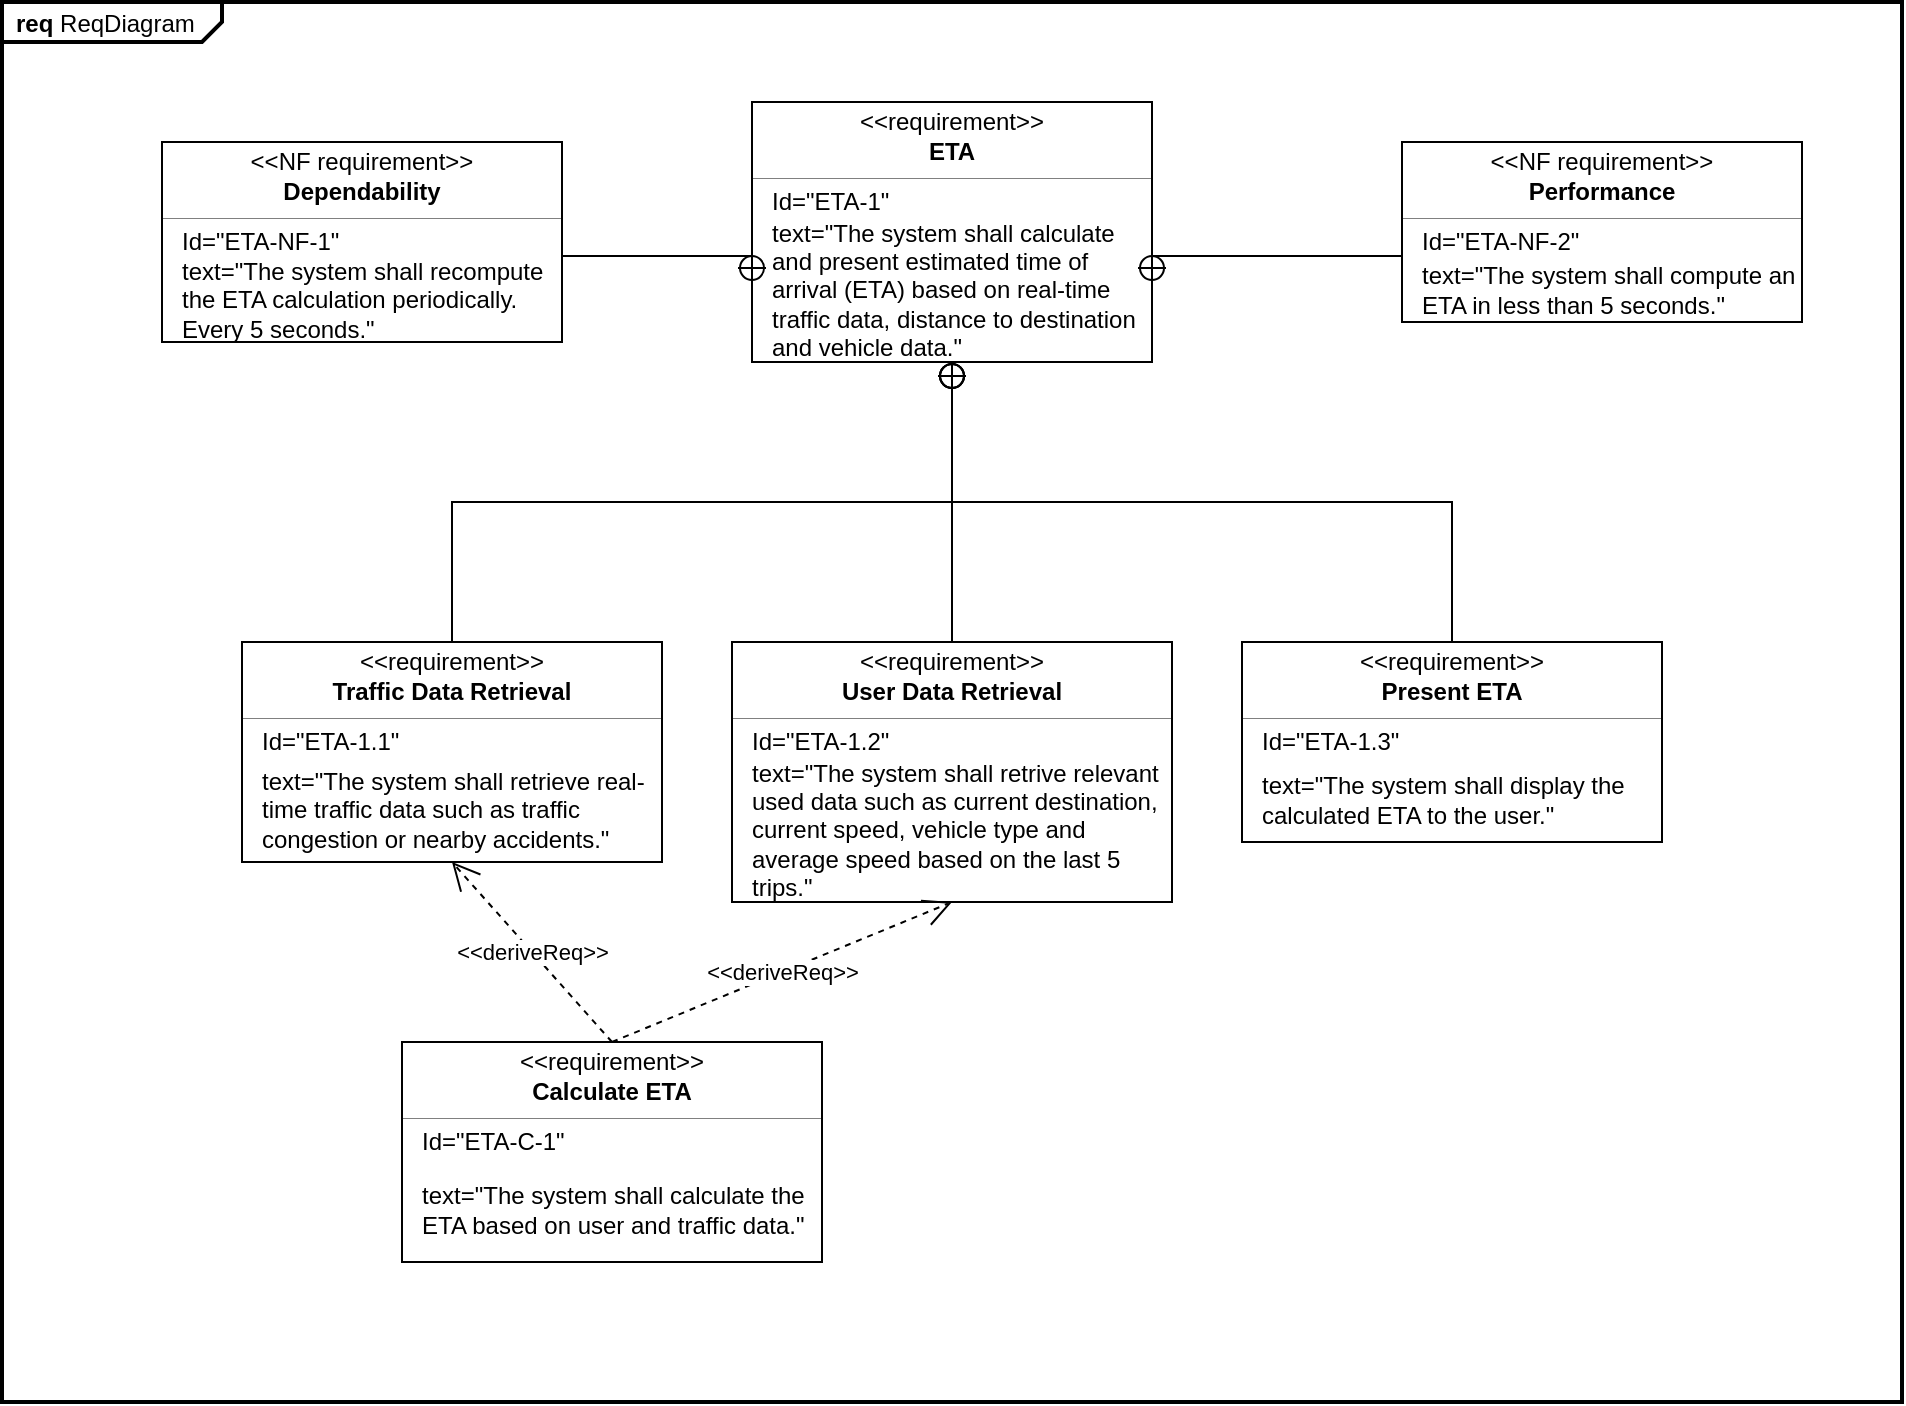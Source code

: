 <mxfile version="26.2.2">
  <diagram name="Page-1" id="RYryXJgeClwT_s10glKc">
    <mxGraphModel dx="1191" dy="703" grid="1" gridSize="10" guides="1" tooltips="1" connect="1" arrows="1" fold="1" page="1" pageScale="1" pageWidth="1200" pageHeight="1600" math="0" shadow="0">
      <root>
        <mxCell id="0" />
        <mxCell id="1" parent="0" />
        <mxCell id="uUtpc5BEV1a3jRWs49Oi-1" value="&lt;p style=&quot;margin:0px;margin-top:4px;margin-left:7px;text-align:left;&quot;&gt;&lt;b&gt;req&lt;/b&gt;  ReqDiagram&lt;/p&gt;" style="html=1;shape=mxgraph.sysml.package;overflow=fill;labelX=110;strokeWidth=2;align=center;" vertex="1" parent="1">
          <mxGeometry x="170" y="130" width="950" height="700" as="geometry" />
        </mxCell>
        <mxCell id="uUtpc5BEV1a3jRWs49Oi-2" value="" style="rounded=0;html=1;labelBackgroundColor=none;endArrow=none;edgeStyle=elbowEdgeStyle;elbow=vertical;startArrow=sysMLPackCont;startSize=12;exitX=0.5;exitY=1;exitDx=0;exitDy=0;" edge="1" source="uUtpc5BEV1a3jRWs49Oi-9" target="uUtpc5BEV1a3jRWs49Oi-16" parent="1">
          <mxGeometry relative="1" as="geometry">
            <mxPoint x="540" y="360.0" as="sourcePoint" />
            <mxPoint x="450" y="450" as="targetPoint" />
          </mxGeometry>
        </mxCell>
        <mxCell id="uUtpc5BEV1a3jRWs49Oi-3" value="" style="rounded=0;html=1;labelBackgroundColor=none;endArrow=none;edgeStyle=elbowEdgeStyle;elbow=vertical;startArrow=sysMLPackCont;startSize=12;exitX=0.5;exitY=1;exitDx=0;exitDy=0;" edge="1" source="uUtpc5BEV1a3jRWs49Oi-9" target="uUtpc5BEV1a3jRWs49Oi-10" parent="1">
          <mxGeometry relative="1" as="geometry">
            <mxPoint x="540" y="360" as="sourcePoint" />
            <mxPoint x="630" y="450.0" as="targetPoint" />
          </mxGeometry>
        </mxCell>
        <mxCell id="uUtpc5BEV1a3jRWs49Oi-4" value="" style="fontStyle=1;align=center;verticalAlign=middle;childLayout=stackLayout;horizontal=1;horizontalStack=0;resizeParent=1;resizeParentMax=0;resizeLast=0;marginBottom=0;" vertex="1" parent="1">
          <mxGeometry x="545" y="180" width="200" height="130" as="geometry" />
        </mxCell>
        <mxCell id="uUtpc5BEV1a3jRWs49Oi-5" value="&amp;lt;&amp;lt;requirement&amp;gt;&amp;gt;" style="html=1;align=center;spacing=0;verticalAlign=middle;strokeColor=none;fillColor=none;whiteSpace=wrap;spacingTop=3;" vertex="1" parent="uUtpc5BEV1a3jRWs49Oi-4">
          <mxGeometry width="200" height="16" as="geometry" />
        </mxCell>
        <mxCell id="uUtpc5BEV1a3jRWs49Oi-6" value="ETA" style="html=1;align=center;spacing=0;verticalAlign=middle;strokeColor=none;fillColor=none;whiteSpace=wrap;fontStyle=1" vertex="1" parent="uUtpc5BEV1a3jRWs49Oi-4">
          <mxGeometry y="16" width="200" height="18" as="geometry" />
        </mxCell>
        <mxCell id="uUtpc5BEV1a3jRWs49Oi-7" value="" style="line;strokeWidth=0.25;fillColor=none;align=left;verticalAlign=middle;spacingTop=-1;spacingLeft=3;spacingRight=3;rotatable=0;labelPosition=right;points=[];portConstraint=eastwest;" vertex="1" parent="uUtpc5BEV1a3jRWs49Oi-4">
          <mxGeometry y="34" width="200" height="8" as="geometry" />
        </mxCell>
        <mxCell id="uUtpc5BEV1a3jRWs49Oi-8" value="Id=&quot;ETA-1&quot;" style="html=1;align=left;spacing=0;verticalAlign=middle;strokeColor=none;fillColor=none;whiteSpace=wrap;spacingLeft=10;" vertex="1" parent="uUtpc5BEV1a3jRWs49Oi-4">
          <mxGeometry y="42" width="200" height="16" as="geometry" />
        </mxCell>
        <mxCell id="uUtpc5BEV1a3jRWs49Oi-9" value="text=&quot;The system shall calculate and present estimated time of arrival (ETA) based on real-time traffic data, distance to destination and vehicle data.&quot;" style="html=1;align=left;spacing=0;verticalAlign=middle;strokeColor=none;fillColor=none;whiteSpace=wrap;spacingLeft=10;" vertex="1" parent="uUtpc5BEV1a3jRWs49Oi-4">
          <mxGeometry y="58" width="200" height="72" as="geometry" />
        </mxCell>
        <mxCell id="uUtpc5BEV1a3jRWs49Oi-10" value="" style="fontStyle=1;align=center;verticalAlign=middle;childLayout=stackLayout;horizontal=1;horizontalStack=0;resizeParent=1;resizeParentMax=0;resizeLast=0;marginBottom=0;" vertex="1" parent="1">
          <mxGeometry x="535" y="450.0" width="220" height="130" as="geometry" />
        </mxCell>
        <mxCell id="uUtpc5BEV1a3jRWs49Oi-11" value="&amp;lt;&amp;lt;requirement&amp;gt;&amp;gt;" style="html=1;align=center;spacing=0;verticalAlign=middle;strokeColor=none;fillColor=none;whiteSpace=wrap;spacingTop=3;" vertex="1" parent="uUtpc5BEV1a3jRWs49Oi-10">
          <mxGeometry width="220" height="16" as="geometry" />
        </mxCell>
        <mxCell id="uUtpc5BEV1a3jRWs49Oi-12" value="User Data Retrieval" style="html=1;align=center;spacing=0;verticalAlign=middle;strokeColor=none;fillColor=none;whiteSpace=wrap;fontStyle=1" vertex="1" parent="uUtpc5BEV1a3jRWs49Oi-10">
          <mxGeometry y="16" width="220" height="18" as="geometry" />
        </mxCell>
        <mxCell id="uUtpc5BEV1a3jRWs49Oi-13" value="" style="line;strokeWidth=0.25;fillColor=none;align=left;verticalAlign=middle;spacingTop=-1;spacingLeft=3;spacingRight=3;rotatable=0;labelPosition=right;points=[];portConstraint=eastwest;" vertex="1" parent="uUtpc5BEV1a3jRWs49Oi-10">
          <mxGeometry y="34" width="220" height="8" as="geometry" />
        </mxCell>
        <mxCell id="uUtpc5BEV1a3jRWs49Oi-14" value="Id=&quot;ETA-1.2&quot;" style="html=1;align=left;spacing=0;verticalAlign=middle;strokeColor=none;fillColor=none;whiteSpace=wrap;spacingLeft=10;" vertex="1" parent="uUtpc5BEV1a3jRWs49Oi-10">
          <mxGeometry y="42" width="220" height="16" as="geometry" />
        </mxCell>
        <mxCell id="uUtpc5BEV1a3jRWs49Oi-15" value="text=&quot;The system shall retrive relevant used data such as current destination, current speed, vehicle type and average speed based on the last 5 trips.&quot;" style="html=1;align=left;spacing=0;verticalAlign=middle;strokeColor=none;fillColor=none;whiteSpace=wrap;spacingLeft=10;" vertex="1" parent="uUtpc5BEV1a3jRWs49Oi-10">
          <mxGeometry y="58" width="220" height="72" as="geometry" />
        </mxCell>
        <mxCell id="uUtpc5BEV1a3jRWs49Oi-16" value="" style="fontStyle=1;align=center;verticalAlign=middle;childLayout=stackLayout;horizontal=1;horizontalStack=0;resizeParent=1;resizeParentMax=0;resizeLast=0;marginBottom=0;" vertex="1" parent="1">
          <mxGeometry x="290" y="450.0" width="210" height="110" as="geometry" />
        </mxCell>
        <mxCell id="uUtpc5BEV1a3jRWs49Oi-17" value="&amp;lt;&amp;lt;requirement&amp;gt;&amp;gt;" style="html=1;align=center;spacing=0;verticalAlign=middle;strokeColor=none;fillColor=none;whiteSpace=wrap;spacingTop=3;" vertex="1" parent="uUtpc5BEV1a3jRWs49Oi-16">
          <mxGeometry width="210" height="16" as="geometry" />
        </mxCell>
        <mxCell id="uUtpc5BEV1a3jRWs49Oi-18" value="Traffic Data Retrieval" style="html=1;align=center;spacing=0;verticalAlign=middle;strokeColor=none;fillColor=none;whiteSpace=wrap;fontStyle=1" vertex="1" parent="uUtpc5BEV1a3jRWs49Oi-16">
          <mxGeometry y="16" width="210" height="18" as="geometry" />
        </mxCell>
        <mxCell id="uUtpc5BEV1a3jRWs49Oi-19" value="" style="line;strokeWidth=0.25;fillColor=none;align=left;verticalAlign=middle;spacingTop=-1;spacingLeft=3;spacingRight=3;rotatable=0;labelPosition=right;points=[];portConstraint=eastwest;" vertex="1" parent="uUtpc5BEV1a3jRWs49Oi-16">
          <mxGeometry y="34" width="210" height="8" as="geometry" />
        </mxCell>
        <mxCell id="uUtpc5BEV1a3jRWs49Oi-20" value="Id=&quot;ETA-1.1&quot;" style="html=1;align=left;spacing=0;verticalAlign=middle;strokeColor=none;fillColor=none;whiteSpace=wrap;spacingLeft=10;" vertex="1" parent="uUtpc5BEV1a3jRWs49Oi-16">
          <mxGeometry y="42" width="210" height="16" as="geometry" />
        </mxCell>
        <mxCell id="uUtpc5BEV1a3jRWs49Oi-21" value="text=&quot;The system shall retrieve real-time traffic data such as traffic congestion or nearby accidents.&quot;" style="html=1;align=left;spacing=0;verticalAlign=middle;strokeColor=none;fillColor=none;whiteSpace=wrap;spacingLeft=10;" vertex="1" parent="uUtpc5BEV1a3jRWs49Oi-16">
          <mxGeometry y="58" width="210" height="52" as="geometry" />
        </mxCell>
        <mxCell id="uUtpc5BEV1a3jRWs49Oi-22" value="" style="fontStyle=1;align=center;verticalAlign=middle;childLayout=stackLayout;horizontal=1;horizontalStack=0;resizeParent=1;resizeParentMax=0;resizeLast=0;marginBottom=0;" vertex="1" parent="1">
          <mxGeometry x="370" y="650" width="210" height="110" as="geometry" />
        </mxCell>
        <mxCell id="uUtpc5BEV1a3jRWs49Oi-23" value="&amp;lt;&amp;lt;requirement&amp;gt;&amp;gt;" style="html=1;align=center;spacing=0;verticalAlign=middle;strokeColor=none;fillColor=none;whiteSpace=wrap;spacingTop=3;" vertex="1" parent="uUtpc5BEV1a3jRWs49Oi-22">
          <mxGeometry width="210" height="16" as="geometry" />
        </mxCell>
        <mxCell id="uUtpc5BEV1a3jRWs49Oi-24" value="Calculate ETA" style="html=1;align=center;spacing=0;verticalAlign=middle;strokeColor=none;fillColor=none;whiteSpace=wrap;fontStyle=1" vertex="1" parent="uUtpc5BEV1a3jRWs49Oi-22">
          <mxGeometry y="16" width="210" height="18" as="geometry" />
        </mxCell>
        <mxCell id="uUtpc5BEV1a3jRWs49Oi-25" value="" style="line;strokeWidth=0.25;fillColor=none;align=left;verticalAlign=middle;spacingTop=-1;spacingLeft=3;spacingRight=3;rotatable=0;labelPosition=right;points=[];portConstraint=eastwest;" vertex="1" parent="uUtpc5BEV1a3jRWs49Oi-22">
          <mxGeometry y="34" width="210" height="8" as="geometry" />
        </mxCell>
        <mxCell id="uUtpc5BEV1a3jRWs49Oi-26" value="Id=&quot;ETA-C-1&quot;" style="html=1;align=left;spacing=0;verticalAlign=middle;strokeColor=none;fillColor=none;whiteSpace=wrap;spacingLeft=10;" vertex="1" parent="uUtpc5BEV1a3jRWs49Oi-22">
          <mxGeometry y="42" width="210" height="16" as="geometry" />
        </mxCell>
        <mxCell id="uUtpc5BEV1a3jRWs49Oi-27" value="text=&quot;The system shall calculate the ETA based on user and traffic data.&quot;" style="html=1;align=left;spacing=0;verticalAlign=middle;strokeColor=none;fillColor=none;whiteSpace=wrap;spacingLeft=10;" vertex="1" parent="uUtpc5BEV1a3jRWs49Oi-22">
          <mxGeometry y="58" width="210" height="52" as="geometry" />
        </mxCell>
        <mxCell id="uUtpc5BEV1a3jRWs49Oi-30" value="&amp;lt;&amp;lt;deriveReq&amp;gt;&amp;gt;" style="endArrow=open;html=1;edgeStyle=none;endSize=12;dashed=1;rounded=0;exitX=0.5;exitY=0;exitDx=0;exitDy=0;entryX=0.5;entryY=1;entryDx=0;entryDy=0;" edge="1" source="uUtpc5BEV1a3jRWs49Oi-23" target="uUtpc5BEV1a3jRWs49Oi-15" parent="1">
          <mxGeometry relative="1" as="geometry">
            <mxPoint x="660" y="630" as="sourcePoint" />
            <mxPoint x="780" y="630" as="targetPoint" />
          </mxGeometry>
        </mxCell>
        <mxCell id="uUtpc5BEV1a3jRWs49Oi-31" value="&amp;lt;&amp;lt;deriveReq&amp;gt;&amp;gt;" style="endArrow=open;html=1;edgeStyle=none;endSize=12;dashed=1;rounded=0;exitX=0.5;exitY=0;exitDx=0;exitDy=0;entryX=0.5;entryY=1;entryDx=0;entryDy=0;" edge="1" parent="1" source="uUtpc5BEV1a3jRWs49Oi-23" target="uUtpc5BEV1a3jRWs49Oi-21">
          <mxGeometry relative="1" as="geometry">
            <mxPoint x="660" y="630" as="sourcePoint" />
            <mxPoint x="780" y="630" as="targetPoint" />
          </mxGeometry>
        </mxCell>
        <mxCell id="uUtpc5BEV1a3jRWs49Oi-33" value="" style="fontStyle=1;align=center;verticalAlign=middle;childLayout=stackLayout;horizontal=1;horizontalStack=0;resizeParent=1;resizeParentMax=0;resizeLast=0;marginBottom=0;" vertex="1" parent="1">
          <mxGeometry x="790" y="450.0" width="210" height="100" as="geometry" />
        </mxCell>
        <mxCell id="uUtpc5BEV1a3jRWs49Oi-34" value="&amp;lt;&amp;lt;requirement&amp;gt;&amp;gt;" style="html=1;align=center;spacing=0;verticalAlign=middle;strokeColor=none;fillColor=none;whiteSpace=wrap;spacingTop=3;" vertex="1" parent="uUtpc5BEV1a3jRWs49Oi-33">
          <mxGeometry width="210" height="16" as="geometry" />
        </mxCell>
        <mxCell id="uUtpc5BEV1a3jRWs49Oi-35" value="Present ETA" style="html=1;align=center;spacing=0;verticalAlign=middle;strokeColor=none;fillColor=none;whiteSpace=wrap;fontStyle=1" vertex="1" parent="uUtpc5BEV1a3jRWs49Oi-33">
          <mxGeometry y="16" width="210" height="18" as="geometry" />
        </mxCell>
        <mxCell id="uUtpc5BEV1a3jRWs49Oi-36" value="" style="line;strokeWidth=0.25;fillColor=none;align=left;verticalAlign=middle;spacingTop=-1;spacingLeft=3;spacingRight=3;rotatable=0;labelPosition=right;points=[];portConstraint=eastwest;" vertex="1" parent="uUtpc5BEV1a3jRWs49Oi-33">
          <mxGeometry y="34" width="210" height="8" as="geometry" />
        </mxCell>
        <mxCell id="uUtpc5BEV1a3jRWs49Oi-37" value="Id=&quot;ETA-1.3&quot;" style="html=1;align=left;spacing=0;verticalAlign=middle;strokeColor=none;fillColor=none;whiteSpace=wrap;spacingLeft=10;" vertex="1" parent="uUtpc5BEV1a3jRWs49Oi-33">
          <mxGeometry y="42" width="210" height="16" as="geometry" />
        </mxCell>
        <mxCell id="uUtpc5BEV1a3jRWs49Oi-38" value="text=&quot;The system shall display the calculated ETA to the user.&quot;" style="html=1;align=left;spacing=0;verticalAlign=middle;strokeColor=none;fillColor=none;whiteSpace=wrap;spacingLeft=10;" vertex="1" parent="uUtpc5BEV1a3jRWs49Oi-33">
          <mxGeometry y="58" width="210" height="42" as="geometry" />
        </mxCell>
        <mxCell id="uUtpc5BEV1a3jRWs49Oi-39" value="" style="rounded=0;html=1;labelBackgroundColor=none;endArrow=none;edgeStyle=elbowEdgeStyle;elbow=vertical;startArrow=sysMLPackCont;startSize=12;exitX=0.5;exitY=1;exitDx=0;exitDy=0;entryX=0.5;entryY=0;entryDx=0;entryDy=0;" edge="1" parent="1" source="uUtpc5BEV1a3jRWs49Oi-9" target="uUtpc5BEV1a3jRWs49Oi-34">
          <mxGeometry relative="1" as="geometry">
            <mxPoint x="680" y="300" as="sourcePoint" />
            <mxPoint x="775" y="430" as="targetPoint" />
          </mxGeometry>
        </mxCell>
        <mxCell id="uUtpc5BEV1a3jRWs49Oi-40" value="" style="fontStyle=1;align=center;verticalAlign=middle;childLayout=stackLayout;horizontal=1;horizontalStack=0;resizeParent=1;resizeParentMax=0;resizeLast=0;marginBottom=0;" vertex="1" parent="1">
          <mxGeometry x="250" y="200" width="200" height="100" as="geometry" />
        </mxCell>
        <mxCell id="uUtpc5BEV1a3jRWs49Oi-41" value="&amp;lt;&amp;lt;NF requirement&amp;gt;&amp;gt;" style="html=1;align=center;spacing=0;verticalAlign=middle;strokeColor=none;fillColor=none;whiteSpace=wrap;spacingTop=3;" vertex="1" parent="uUtpc5BEV1a3jRWs49Oi-40">
          <mxGeometry width="200" height="16" as="geometry" />
        </mxCell>
        <mxCell id="uUtpc5BEV1a3jRWs49Oi-42" value="Dependability" style="html=1;align=center;spacing=0;verticalAlign=middle;strokeColor=none;fillColor=none;whiteSpace=wrap;fontStyle=1" vertex="1" parent="uUtpc5BEV1a3jRWs49Oi-40">
          <mxGeometry y="16" width="200" height="18" as="geometry" />
        </mxCell>
        <mxCell id="uUtpc5BEV1a3jRWs49Oi-43" value="" style="line;strokeWidth=0.25;fillColor=none;align=left;verticalAlign=middle;spacingTop=-1;spacingLeft=3;spacingRight=3;rotatable=0;labelPosition=right;points=[];portConstraint=eastwest;" vertex="1" parent="uUtpc5BEV1a3jRWs49Oi-40">
          <mxGeometry y="34" width="200" height="8" as="geometry" />
        </mxCell>
        <mxCell id="uUtpc5BEV1a3jRWs49Oi-44" value="Id=&quot;ETA-NF-1&quot;" style="html=1;align=left;spacing=0;verticalAlign=middle;strokeColor=none;fillColor=none;whiteSpace=wrap;spacingLeft=10;" vertex="1" parent="uUtpc5BEV1a3jRWs49Oi-40">
          <mxGeometry y="42" width="200" height="16" as="geometry" />
        </mxCell>
        <mxCell id="uUtpc5BEV1a3jRWs49Oi-45" value="text=&quot;The system shall recompute the ETA calculation periodically. Every 5 seconds.&quot;" style="html=1;align=left;spacing=0;verticalAlign=middle;strokeColor=none;fillColor=none;whiteSpace=wrap;spacingLeft=10;" vertex="1" parent="uUtpc5BEV1a3jRWs49Oi-40">
          <mxGeometry y="58" width="200" height="42" as="geometry" />
        </mxCell>
        <mxCell id="uUtpc5BEV1a3jRWs49Oi-46" value="" style="fontStyle=1;align=center;verticalAlign=middle;childLayout=stackLayout;horizontal=1;horizontalStack=0;resizeParent=1;resizeParentMax=0;resizeLast=0;marginBottom=0;" vertex="1" parent="1">
          <mxGeometry x="870" y="200" width="200" height="90" as="geometry" />
        </mxCell>
        <mxCell id="uUtpc5BEV1a3jRWs49Oi-47" value="&amp;lt;&amp;lt;NF requirement&amp;gt;&amp;gt;" style="html=1;align=center;spacing=0;verticalAlign=middle;strokeColor=none;fillColor=none;whiteSpace=wrap;spacingTop=3;" vertex="1" parent="uUtpc5BEV1a3jRWs49Oi-46">
          <mxGeometry width="200" height="16" as="geometry" />
        </mxCell>
        <mxCell id="uUtpc5BEV1a3jRWs49Oi-48" value="Performance" style="html=1;align=center;spacing=0;verticalAlign=middle;strokeColor=none;fillColor=none;whiteSpace=wrap;fontStyle=1" vertex="1" parent="uUtpc5BEV1a3jRWs49Oi-46">
          <mxGeometry y="16" width="200" height="18" as="geometry" />
        </mxCell>
        <mxCell id="uUtpc5BEV1a3jRWs49Oi-49" value="" style="line;strokeWidth=0.25;fillColor=none;align=left;verticalAlign=middle;spacingTop=-1;spacingLeft=3;spacingRight=3;rotatable=0;labelPosition=right;points=[];portConstraint=eastwest;" vertex="1" parent="uUtpc5BEV1a3jRWs49Oi-46">
          <mxGeometry y="34" width="200" height="8" as="geometry" />
        </mxCell>
        <mxCell id="uUtpc5BEV1a3jRWs49Oi-50" value="Id=&quot;ETA-NF-2&quot;" style="html=1;align=left;spacing=0;verticalAlign=middle;strokeColor=none;fillColor=none;whiteSpace=wrap;spacingLeft=10;" vertex="1" parent="uUtpc5BEV1a3jRWs49Oi-46">
          <mxGeometry y="42" width="200" height="16" as="geometry" />
        </mxCell>
        <mxCell id="uUtpc5BEV1a3jRWs49Oi-51" value="text=&quot;The system shall compute an ETA in less than 5 seconds.&quot;" style="html=1;align=left;spacing=0;verticalAlign=middle;strokeColor=none;fillColor=none;whiteSpace=wrap;spacingLeft=10;" vertex="1" parent="uUtpc5BEV1a3jRWs49Oi-46">
          <mxGeometry y="58" width="200" height="32" as="geometry" />
        </mxCell>
        <mxCell id="uUtpc5BEV1a3jRWs49Oi-52" value="" style="rounded=0;html=1;labelBackgroundColor=none;endArrow=none;edgeStyle=elbowEdgeStyle;elbow=vertical;startArrow=sysMLPackCont;startSize=12;exitX=1;exitY=0.25;exitDx=0;exitDy=0;entryX=0;entryY=1;entryDx=0;entryDy=0;" edge="1" parent="1" source="uUtpc5BEV1a3jRWs49Oi-9" target="uUtpc5BEV1a3jRWs49Oi-50">
          <mxGeometry relative="1" as="geometry">
            <mxPoint x="655" y="320" as="sourcePoint" />
            <mxPoint x="905" y="460" as="targetPoint" />
          </mxGeometry>
        </mxCell>
        <mxCell id="uUtpc5BEV1a3jRWs49Oi-53" value="" style="rounded=0;html=1;labelBackgroundColor=none;endArrow=none;edgeStyle=elbowEdgeStyle;elbow=vertical;startArrow=sysMLPackCont;startSize=12;exitX=0;exitY=0.25;exitDx=0;exitDy=0;entryX=1;entryY=0;entryDx=0;entryDy=0;" edge="1" parent="1" source="uUtpc5BEV1a3jRWs49Oi-9" target="uUtpc5BEV1a3jRWs49Oi-45">
          <mxGeometry relative="1" as="geometry">
            <mxPoint x="755" y="266" as="sourcePoint" />
            <mxPoint x="880" y="268" as="targetPoint" />
          </mxGeometry>
        </mxCell>
      </root>
    </mxGraphModel>
  </diagram>
</mxfile>
